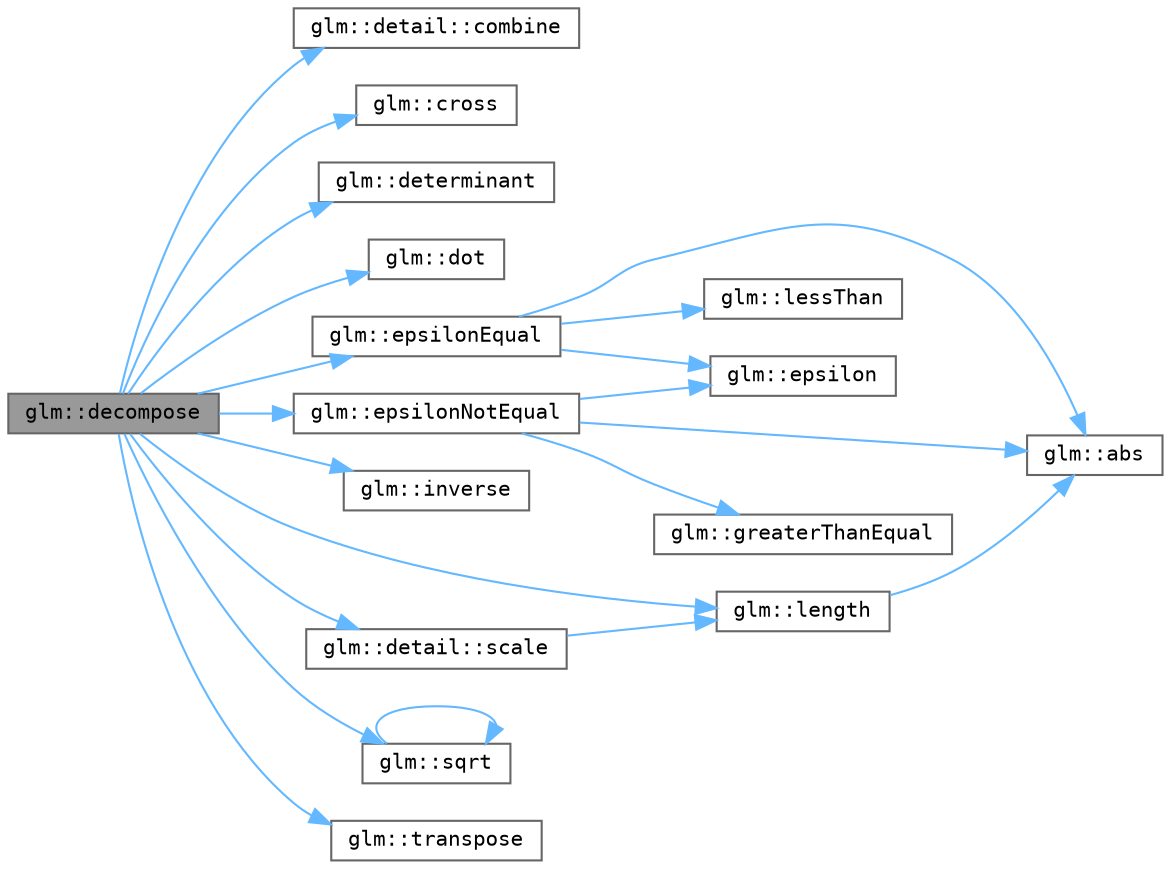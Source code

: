 digraph "glm::decompose"
{
 // LATEX_PDF_SIZE
  bgcolor="transparent";
  edge [fontname=Terminal,fontsize=10,labelfontname=Helvetica,labelfontsize=10];
  node [fontname=Terminal,fontsize=10,shape=box,height=0.2,width=0.4];
  rankdir="LR";
  Node1 [label="glm::decompose",height=0.2,width=0.4,color="gray40", fillcolor="grey60", style="filled", fontcolor="black",tooltip=" "];
  Node1 -> Node2 [color="steelblue1",style="solid"];
  Node2 [label="glm::detail::combine",height=0.2,width=0.4,color="grey40", fillcolor="white", style="filled",URL="$namespaceglm_1_1detail.html#a4363abf5c2e8ba2090523a122202fe76",tooltip="Make a linear combination of two vectors and return the result."];
  Node1 -> Node3 [color="steelblue1",style="solid"];
  Node3 [label="glm::cross",height=0.2,width=0.4,color="grey40", fillcolor="white", style="filled",URL="$group__core__func__geometric.html#ga1882f52ee88a161ed86dea9905a6da91",tooltip=" "];
  Node1 -> Node4 [color="steelblue1",style="solid"];
  Node4 [label="glm::determinant",height=0.2,width=0.4,color="grey40", fillcolor="white", style="filled",URL="$group__ext__matrix__integer.html#gad7928795124768e058f99dce270f5c8d",tooltip=" "];
  Node1 -> Node5 [color="steelblue1",style="solid"];
  Node5 [label="glm::dot",height=0.2,width=0.4,color="grey40", fillcolor="white", style="filled",URL="$namespaceglm.html#aee4f67dd98afd5ecd486c06bbf72211d",tooltip=" "];
  Node1 -> Node6 [color="steelblue1",style="solid"];
  Node6 [label="glm::epsilonEqual",height=0.2,width=0.4,color="grey40", fillcolor="white", style="filled",URL="$group__gtc__epsilon.html#ga7f8df975688289781ee26998c73d6798",tooltip=" "];
  Node6 -> Node7 [color="steelblue1",style="solid"];
  Node7 [label="glm::abs",height=0.2,width=0.4,color="grey40", fillcolor="white", style="filled",URL="$group__core__func__common.html#ga439e60a72eadecfeda2df5449c613a64",tooltip=" "];
  Node6 -> Node8 [color="steelblue1",style="solid"];
  Node8 [label="glm::epsilon",height=0.2,width=0.4,color="grey40", fillcolor="white", style="filled",URL="$group__ext__scalar__constants.html#ga2a1e57fc5592b69cfae84174cbfc9429",tooltip="Return the epsilon constant for floating point types."];
  Node6 -> Node9 [color="steelblue1",style="solid"];
  Node9 [label="glm::lessThan",height=0.2,width=0.4,color="grey40", fillcolor="white", style="filled",URL="$group__core__func__vector__relational.html#gaedc3a837f960109afe22ea3f267b9a19",tooltip=" "];
  Node1 -> Node10 [color="steelblue1",style="solid"];
  Node10 [label="glm::epsilonNotEqual",height=0.2,width=0.4,color="grey40", fillcolor="white", style="filled",URL="$group__gtc__epsilon.html#ga5a19d270e1912843d95f476fe2d3882d",tooltip=" "];
  Node10 -> Node7 [color="steelblue1",style="solid"];
  Node10 -> Node8 [color="steelblue1",style="solid"];
  Node10 -> Node11 [color="steelblue1",style="solid"];
  Node11 [label="glm::greaterThanEqual",height=0.2,width=0.4,color="grey40", fillcolor="white", style="filled",URL="$group__core__func__vector__relational.html#ga932c94a34799d65dfe36762158a58d90",tooltip=" "];
  Node1 -> Node12 [color="steelblue1",style="solid"];
  Node12 [label="glm::inverse",height=0.2,width=0.4,color="grey40", fillcolor="white", style="filled",URL="$group__core__func__matrix.html#gace61e11fc177491beeca0c6971e2f3fc",tooltip=" "];
  Node1 -> Node13 [color="steelblue1",style="solid"];
  Node13 [label="glm::length",height=0.2,width=0.4,color="grey40", fillcolor="white", style="filled",URL="$namespaceglm.html#abcd8538aa95a8963803ec42c2fd654cd",tooltip=" "];
  Node13 -> Node7 [color="steelblue1",style="solid"];
  Node1 -> Node14 [color="steelblue1",style="solid"];
  Node14 [label="glm::detail::scale",height=0.2,width=0.4,color="grey40", fillcolor="white", style="filled",URL="$namespaceglm_1_1detail.html#a8e563a75f3346ec61537f1601eb5f8cb",tooltip=" "];
  Node14 -> Node13 [color="steelblue1",style="solid"];
  Node1 -> Node15 [color="steelblue1",style="solid"];
  Node15 [label="glm::sqrt",height=0.2,width=0.4,color="grey40", fillcolor="white", style="filled",URL="$group__core__func__exponential.html#ga1f904e09827e939a56e4158f45ca8ede",tooltip=" "];
  Node15 -> Node15 [color="steelblue1",style="solid"];
  Node1 -> Node16 [color="steelblue1",style="solid"];
  Node16 [label="glm::transpose",height=0.2,width=0.4,color="grey40", fillcolor="white", style="filled",URL="$group__ext__matrix__integer.html#ga4d251df5957b62996391bccb61cc9974",tooltip=" "];
}
